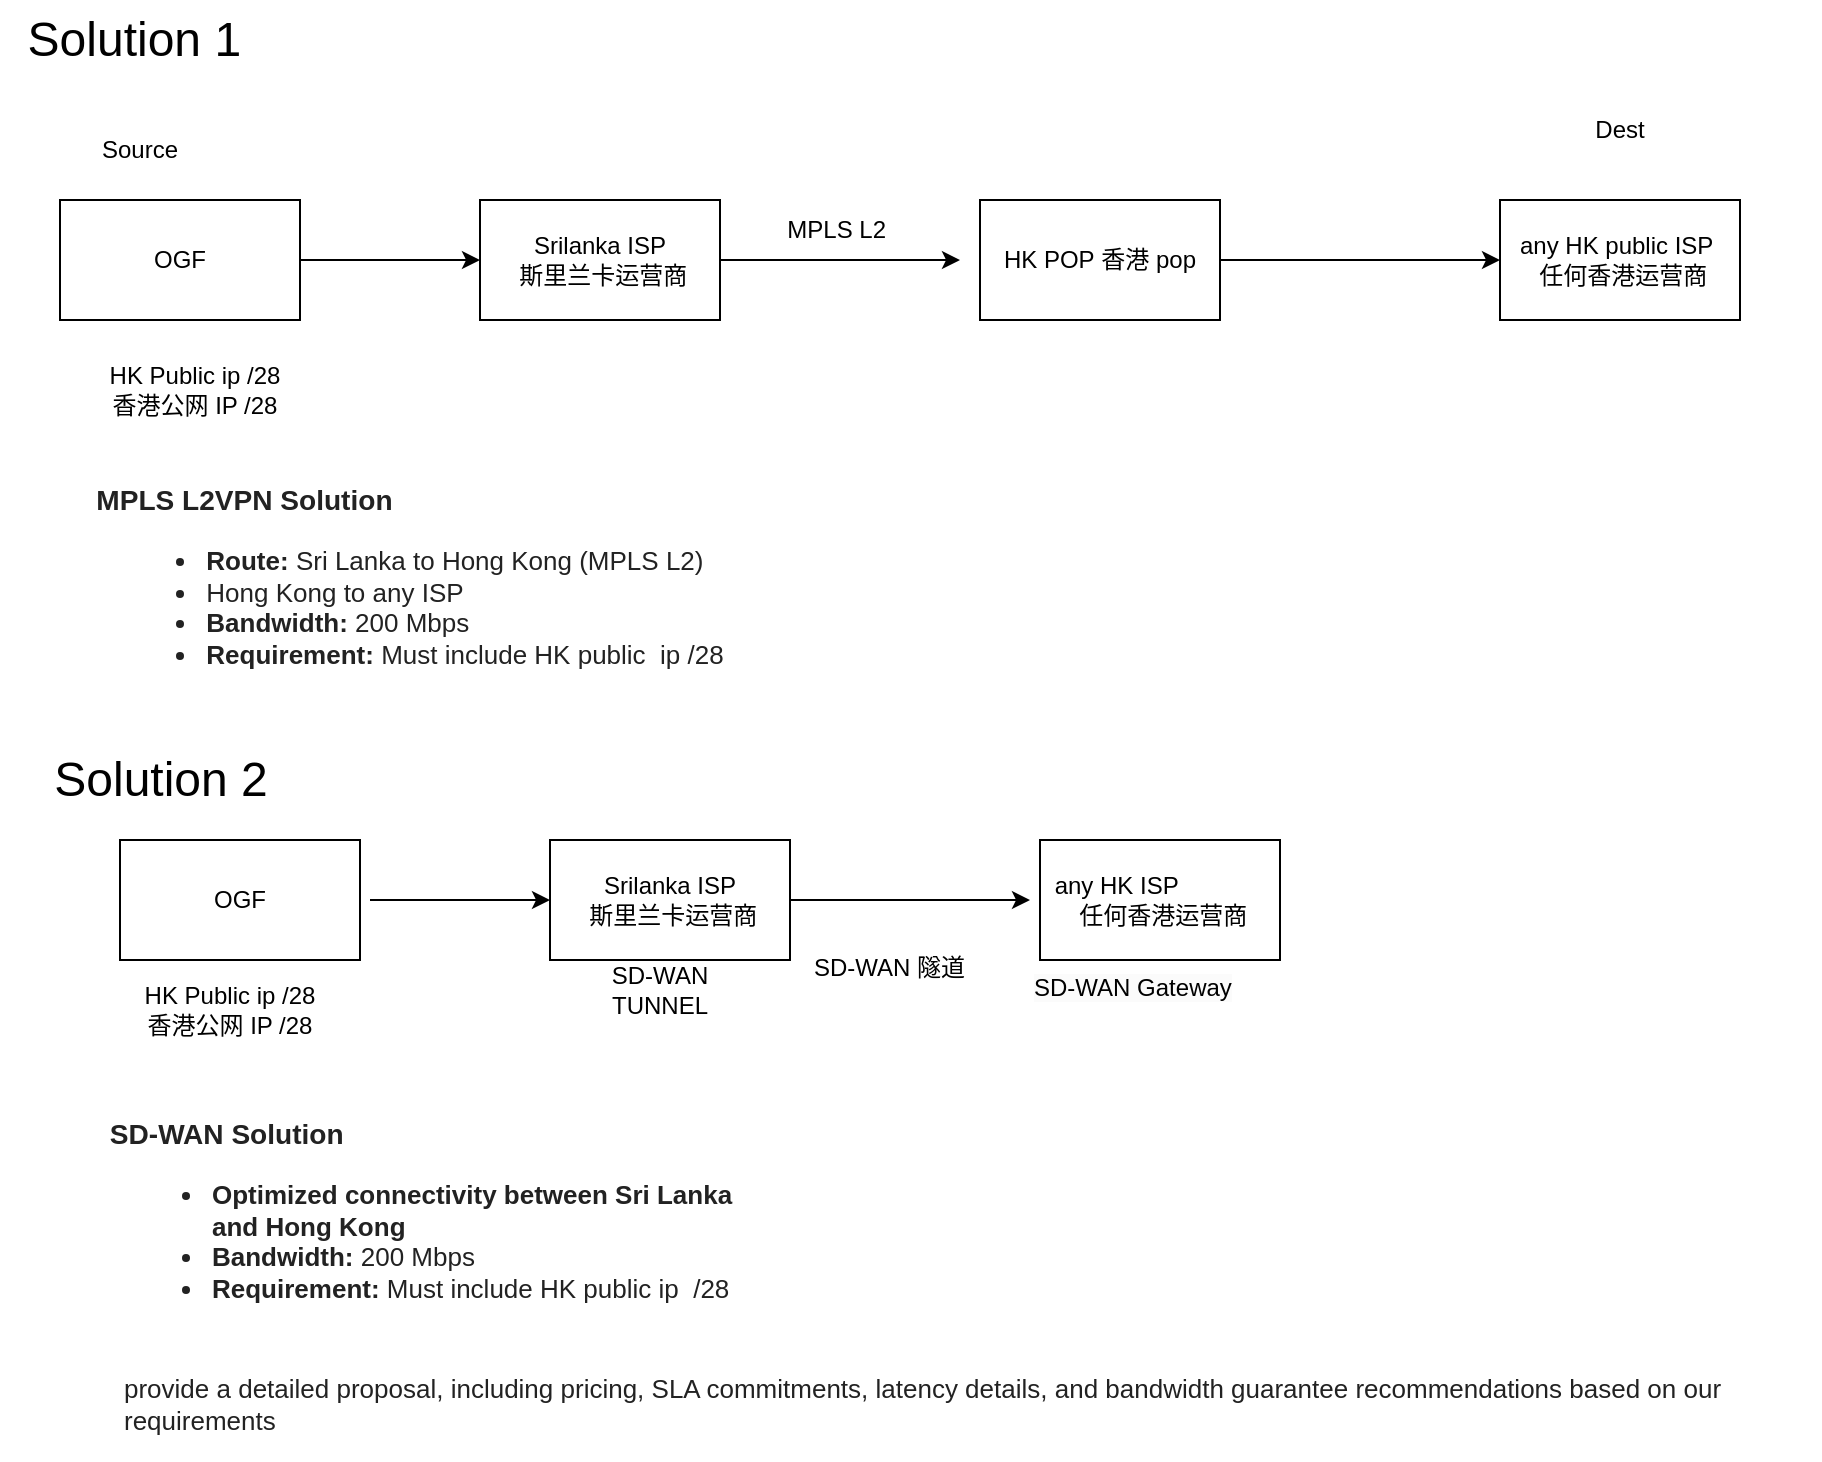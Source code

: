 <mxfile version="26.1.1">
  <diagram name="Page-1" id="ADqag6U28WJguTyAMG1K">
    <mxGraphModel dx="2350" dy="796" grid="1" gridSize="10" guides="1" tooltips="1" connect="1" arrows="1" fold="1" page="1" pageScale="1" pageWidth="850" pageHeight="1100" math="0" shadow="0">
      <root>
        <mxCell id="0" />
        <mxCell id="1" parent="0" />
        <mxCell id="g1vbs8MuK60aYzZgxMlk-1" value="Srilanka ISP&lt;div&gt;&amp;nbsp;斯里兰卡运营商&lt;/div&gt;" style="rounded=0;whiteSpace=wrap;html=1;" vertex="1" parent="1">
          <mxGeometry x="130" y="170" width="120" height="60" as="geometry" />
        </mxCell>
        <mxCell id="g1vbs8MuK60aYzZgxMlk-2" value="OGF" style="rounded=0;whiteSpace=wrap;html=1;" vertex="1" parent="1">
          <mxGeometry x="-80" y="170" width="120" height="60" as="geometry" />
        </mxCell>
        <mxCell id="g1vbs8MuK60aYzZgxMlk-3" value="HK POP&amp;nbsp;香港 pop" style="rounded=0;whiteSpace=wrap;html=1;" vertex="1" parent="1">
          <mxGeometry x="380" y="170" width="120" height="60" as="geometry" />
        </mxCell>
        <mxCell id="g1vbs8MuK60aYzZgxMlk-4" value="any HK public ISP&amp;nbsp; &amp;nbsp;任何香港运营商" style="rounded=0;whiteSpace=wrap;html=1;" vertex="1" parent="1">
          <mxGeometry x="640" y="170" width="120" height="60" as="geometry" />
        </mxCell>
        <mxCell id="g1vbs8MuK60aYzZgxMlk-5" value="" style="endArrow=classic;html=1;rounded=0;exitX=1;exitY=0.5;exitDx=0;exitDy=0;" edge="1" parent="1" source="g1vbs8MuK60aYzZgxMlk-1">
          <mxGeometry width="50" height="50" relative="1" as="geometry">
            <mxPoint x="400" y="320" as="sourcePoint" />
            <mxPoint x="370" y="200" as="targetPoint" />
          </mxGeometry>
        </mxCell>
        <mxCell id="g1vbs8MuK60aYzZgxMlk-6" value="" style="endArrow=classic;html=1;rounded=0;entryX=0;entryY=0.5;entryDx=0;entryDy=0;exitX=1;exitY=0.5;exitDx=0;exitDy=0;" edge="1" parent="1" source="g1vbs8MuK60aYzZgxMlk-3" target="g1vbs8MuK60aYzZgxMlk-4">
          <mxGeometry width="50" height="50" relative="1" as="geometry">
            <mxPoint x="400" y="320" as="sourcePoint" />
            <mxPoint x="450" y="270" as="targetPoint" />
          </mxGeometry>
        </mxCell>
        <mxCell id="g1vbs8MuK60aYzZgxMlk-7" value="" style="endArrow=classic;html=1;rounded=0;entryX=0;entryY=0.5;entryDx=0;entryDy=0;exitX=1;exitY=0.5;exitDx=0;exitDy=0;" edge="1" parent="1" source="g1vbs8MuK60aYzZgxMlk-2" target="g1vbs8MuK60aYzZgxMlk-1">
          <mxGeometry width="50" height="50" relative="1" as="geometry">
            <mxPoint x="400" y="320" as="sourcePoint" />
            <mxPoint x="450" y="270" as="targetPoint" />
          </mxGeometry>
        </mxCell>
        <mxCell id="g1vbs8MuK60aYzZgxMlk-8" value="&lt;font style=&quot;font-size: 24px;&quot;&gt;Solution 1&amp;nbsp;&lt;/font&gt;" style="text;html=1;align=center;verticalAlign=middle;resizable=0;points=[];autosize=1;strokeColor=none;fillColor=none;" vertex="1" parent="1">
          <mxGeometry x="-110" y="70" width="140" height="40" as="geometry" />
        </mxCell>
        <mxCell id="g1vbs8MuK60aYzZgxMlk-9" value="MPLS L2&amp;nbsp;" style="text;html=1;align=center;verticalAlign=middle;whiteSpace=wrap;rounded=0;" vertex="1" parent="1">
          <mxGeometry x="280" y="170" width="60" height="30" as="geometry" />
        </mxCell>
        <mxCell id="g1vbs8MuK60aYzZgxMlk-10" value="HK Public ip /28&lt;div&gt;香港公网 IP /28&lt;/div&gt;" style="text;html=1;align=center;verticalAlign=middle;whiteSpace=wrap;rounded=0;" vertex="1" parent="1">
          <mxGeometry x="-95" y="240" width="165" height="50" as="geometry" />
        </mxCell>
        <mxCell id="g1vbs8MuK60aYzZgxMlk-11" value="&#xa;&lt;h3 style=&quot;color: rgb(34, 34, 34); font-family: Arial, Helvetica, sans-serif; font-style: normal; font-variant-ligatures: normal; font-variant-caps: normal; letter-spacing: normal; orphans: 2; text-align: start; text-indent: 0px; text-transform: none; widows: 2; word-spacing: 0px; -webkit-text-stroke-width: 0px; white-space: normal; background-color: rgb(255, 255, 255); text-decoration-thickness: initial; text-decoration-style: initial; text-decoration-color: initial;&quot;&gt;&lt;strong&gt;MPLS L2VPN Solution&lt;/strong&gt;&lt;/h3&gt;&lt;ul style=&quot;color: rgb(34, 34, 34); font-family: Arial, Helvetica, sans-serif; font-size: small; font-style: normal; font-variant-ligatures: normal; font-variant-caps: normal; font-weight: 400; letter-spacing: normal; orphans: 2; text-align: start; text-indent: 0px; text-transform: none; widows: 2; word-spacing: 0px; -webkit-text-stroke-width: 0px; white-space: normal; background-color: rgb(255, 255, 255); text-decoration-thickness: initial; text-decoration-style: initial; text-decoration-color: initial;&quot;&gt;&lt;li style=&quot;margin-left: 15px;&quot;&gt;&lt;strong&gt;Route:&lt;/strong&gt;&lt;span&gt;&amp;nbsp;&lt;/span&gt;Sri Lanka to Hong Kong (MPLS L2)&lt;/li&gt;&lt;li style=&quot;margin-left: 15px;&quot;&gt;Hong Kong to any ISP&lt;/li&gt;&lt;li style=&quot;margin-left: 15px;&quot;&gt;&lt;strong&gt;Bandwidth:&lt;/strong&gt;&lt;span&gt;&amp;nbsp;&lt;/span&gt;200 Mbps&lt;/li&gt;&lt;li style=&quot;margin-left: 15px;&quot;&gt;&lt;strong&gt;Requirement:&lt;/strong&gt;&lt;span&gt;&amp;nbsp;&lt;/span&gt;Must include HK public&amp;nbsp; ip /28&lt;/li&gt;&lt;/ul&gt;&#xa;&#xa;" style="text;html=1;align=center;verticalAlign=middle;whiteSpace=wrap;rounded=0;" vertex="1" parent="1">
          <mxGeometry x="-80" y="300" width="350" height="130" as="geometry" />
        </mxCell>
        <mxCell id="g1vbs8MuK60aYzZgxMlk-12" value="&lt;font style=&quot;font-size: 24px;&quot;&gt;Solution 2&lt;/font&gt;" style="text;html=1;align=center;verticalAlign=middle;resizable=0;points=[];autosize=1;strokeColor=none;fillColor=none;" vertex="1" parent="1">
          <mxGeometry x="-95" y="440" width="130" height="40" as="geometry" />
        </mxCell>
        <mxCell id="g1vbs8MuK60aYzZgxMlk-13" value="Srilanka ISP&lt;div&gt;&amp;nbsp;斯里兰卡运营商&lt;/div&gt;" style="rounded=0;whiteSpace=wrap;html=1;" vertex="1" parent="1">
          <mxGeometry x="165" y="490" width="120" height="60" as="geometry" />
        </mxCell>
        <mxCell id="g1vbs8MuK60aYzZgxMlk-14" value="any HK ISP&amp;nbsp; &amp;nbsp; &amp;nbsp; &amp;nbsp; &amp;nbsp; &amp;nbsp; &amp;nbsp; &amp;nbsp;任何香港运营商" style="rounded=0;whiteSpace=wrap;html=1;" vertex="1" parent="1">
          <mxGeometry x="410" y="490" width="120" height="60" as="geometry" />
        </mxCell>
        <mxCell id="g1vbs8MuK60aYzZgxMlk-16" value="" style="endArrow=classic;html=1;rounded=0;exitX=1;exitY=0.5;exitDx=0;exitDy=0;" edge="1" parent="1" source="g1vbs8MuK60aYzZgxMlk-13">
          <mxGeometry width="50" height="50" relative="1" as="geometry">
            <mxPoint x="435" y="640" as="sourcePoint" />
            <mxPoint x="405" y="520" as="targetPoint" />
          </mxGeometry>
        </mxCell>
        <mxCell id="g1vbs8MuK60aYzZgxMlk-18" value="" style="endArrow=classic;html=1;rounded=0;entryX=0;entryY=0.5;entryDx=0;entryDy=0;exitX=1;exitY=0.5;exitDx=0;exitDy=0;" edge="1" parent="1" target="g1vbs8MuK60aYzZgxMlk-13">
          <mxGeometry width="50" height="50" relative="1" as="geometry">
            <mxPoint x="75" y="520" as="sourcePoint" />
            <mxPoint x="485" y="590" as="targetPoint" />
          </mxGeometry>
        </mxCell>
        <mxCell id="g1vbs8MuK60aYzZgxMlk-20" value="OGF" style="rounded=0;whiteSpace=wrap;html=1;" vertex="1" parent="1">
          <mxGeometry x="-50" y="490" width="120" height="60" as="geometry" />
        </mxCell>
        <mxCell id="g1vbs8MuK60aYzZgxMlk-21" value="HK Public ip /28&lt;div&gt;香港公网 IP /28&lt;/div&gt;" style="text;html=1;align=center;verticalAlign=middle;whiteSpace=wrap;rounded=0;" vertex="1" parent="1">
          <mxGeometry x="-50" y="560" width="110" height="30" as="geometry" />
        </mxCell>
        <mxCell id="g1vbs8MuK60aYzZgxMlk-22" value="SD-WAN TUNNEL" style="text;html=1;align=center;verticalAlign=middle;whiteSpace=wrap;rounded=0;" vertex="1" parent="1">
          <mxGeometry x="190" y="550" width="60" height="30" as="geometry" />
        </mxCell>
        <mxCell id="g1vbs8MuK60aYzZgxMlk-23" value="&lt;span style=&quot;color: rgb(0, 0, 0); font-family: Helvetica; font-size: 12px; font-style: normal; font-variant-ligatures: normal; font-variant-caps: normal; font-weight: 400; letter-spacing: normal; orphans: 2; text-align: center; text-indent: 0px; text-transform: none; widows: 2; word-spacing: 0px; -webkit-text-stroke-width: 0px; white-space: normal; background-color: rgb(251, 251, 251); text-decoration-thickness: initial; text-decoration-style: initial; text-decoration-color: initial; float: none; display: inline !important;&quot;&gt;SD-WAN Gateway&lt;/span&gt;" style="text;whiteSpace=wrap;html=1;" vertex="1" parent="1">
          <mxGeometry x="405" y="550" width="130" height="35" as="geometry" />
        </mxCell>
        <mxCell id="g1vbs8MuK60aYzZgxMlk-24" value="&lt;h3 style=&quot;color: rgb(34, 34, 34); font-family: Arial, Helvetica, sans-serif; text-align: start; background-color: rgb(255, 255, 255);&quot;&gt;&lt;strong&gt;&amp;nbsp;SD-WAN Solution&lt;/strong&gt;&lt;/h3&gt;&lt;ul style=&quot;color: rgb(34, 34, 34); font-family: Arial, Helvetica, sans-serif; font-size: small; text-align: start; background-color: rgb(255, 255, 255);&quot;&gt;&lt;li style=&quot;margin-left: 15px;&quot;&gt;&lt;strong&gt;Optimized connectivity between Sri Lanka and Hong Kong&lt;/strong&gt;&lt;/li&gt;&lt;li style=&quot;margin-left: 15px;&quot;&gt;&lt;strong&gt;Bandwidth:&lt;/strong&gt;&amp;nbsp;200 Mbps&lt;/li&gt;&lt;li style=&quot;margin-left: 15px;&quot;&gt;&lt;strong&gt;Requirement:&lt;/strong&gt;&amp;nbsp;Must include HK public ip&amp;nbsp; /28&lt;/li&gt;&lt;/ul&gt;" style="text;html=1;align=center;verticalAlign=middle;whiteSpace=wrap;rounded=0;" vertex="1" parent="1">
          <mxGeometry x="-60" y="590" width="320" height="170" as="geometry" />
        </mxCell>
        <mxCell id="g1vbs8MuK60aYzZgxMlk-26" value="SD-WAN 隧道" style="text;whiteSpace=wrap;html=1;" vertex="1" parent="1">
          <mxGeometry x="295" y="540" width="110" height="40" as="geometry" />
        </mxCell>
        <mxCell id="g1vbs8MuK60aYzZgxMlk-27" value="&lt;span style=&quot;color: rgb(34, 34, 34); font-family: Arial, Helvetica, sans-serif; font-size: small; font-style: normal; font-variant-ligatures: normal; font-variant-caps: normal; font-weight: 400; letter-spacing: normal; orphans: 2; text-align: start; text-indent: 0px; text-transform: none; widows: 2; word-spacing: 0px; -webkit-text-stroke-width: 0px; white-space: normal; background-color: rgb(255, 255, 255); text-decoration-thickness: initial; text-decoration-style: initial; text-decoration-color: initial; display: inline !important; float: none;&quot;&gt;provide a detailed proposal, including pricing, SLA commitments, latency details, and bandwidth guarantee recommendations based on our requirements&lt;/span&gt;" style="text;whiteSpace=wrap;html=1;" vertex="1" parent="1">
          <mxGeometry x="-50" y="750" width="850" height="50" as="geometry" />
        </mxCell>
        <mxCell id="g1vbs8MuK60aYzZgxMlk-30" value="Source" style="text;html=1;align=center;verticalAlign=middle;whiteSpace=wrap;rounded=0;" vertex="1" parent="1">
          <mxGeometry x="-70" y="130" width="60" height="30" as="geometry" />
        </mxCell>
        <mxCell id="g1vbs8MuK60aYzZgxMlk-31" value="Dest" style="text;html=1;align=center;verticalAlign=middle;whiteSpace=wrap;rounded=0;" vertex="1" parent="1">
          <mxGeometry x="670" y="120" width="60" height="30" as="geometry" />
        </mxCell>
      </root>
    </mxGraphModel>
  </diagram>
</mxfile>
